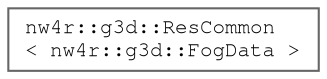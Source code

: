 digraph "Graphical Class Hierarchy"
{
 // LATEX_PDF_SIZE
  bgcolor="transparent";
  edge [fontname=FreeMono,fontsize=10,labelfontname=FreeMono,labelfontsize=10];
  node [fontname=FreeMono,fontsize=10,shape=box,height=0.2,width=0.4];
  rankdir="LR";
  Node0 [label="nw4r::g3d::ResCommon\l\< nw4r::g3d::FogData \>",height=0.2,width=0.4,color="grey40", fillcolor="white", style="filled",URL="$classnw4r_1_1g3d_1_1_res_common.html",tooltip=" "];
}

